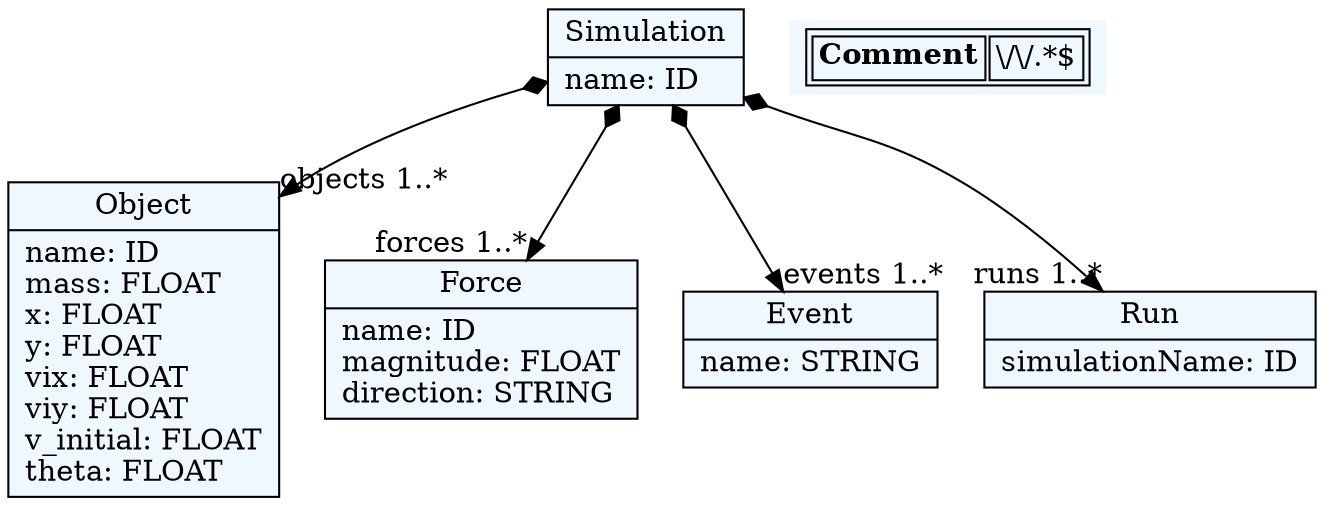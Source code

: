 
    digraph textX {
    fontname = "Bitstream Vera Sans"
    fontsize = 8
    node[
        shape=record,
        style=filled,
        fillcolor=aliceblue
    ]
    nodesep = 0.3
    edge[dir=black,arrowtail=empty]


4683436384[ label="{Simulation|name: ID\l}"]

4683436480[ label="{Object|name: ID\lmass: FLOAT\lx: FLOAT\ly: FLOAT\lvix: FLOAT\lviy: FLOAT\lv_initial: FLOAT\ltheta: FLOAT\l}"]

4683436576[ label="{Force|name: ID\lmagnitude: FLOAT\ldirection: STRING\l}"]

4683436672[ label="{Event|name: STRING\l}"]

4683436768[ label="{Run|simulationName: ID\l}"]



4683436384 -> 4683436480[arrowtail=diamond, dir=both, headlabel="objects 1..*"]
4683436384 -> 4683436576[arrowtail=diamond, dir=both, headlabel="forces 1..*"]
4683436384 -> 4683436672[arrowtail=diamond, dir=both, headlabel="events 1..*"]
4683436384 -> 4683436768[arrowtail=diamond, dir=both, headlabel="runs 1..*"]
match_rules [ shape=plaintext, label=< <table>
	<tr>
		<td><b>Comment</b></td><td>\/\/.*$</td>
	</tr>
</table> >]


}
